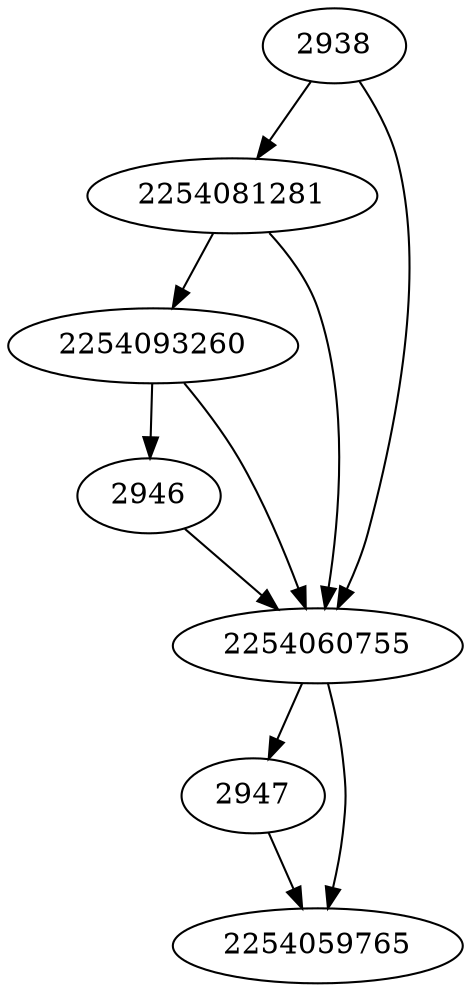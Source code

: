 strict digraph  {
2254081281;
2946;
2947;
2254093260;
2254060755;
2254059765;
2938;
2254081281 -> 2254093260;
2254081281 -> 2254060755;
2946 -> 2254060755;
2947 -> 2254059765;
2254093260 -> 2946;
2254093260 -> 2254060755;
2254060755 -> 2947;
2254060755 -> 2254059765;
2938 -> 2254081281;
2938 -> 2254060755;
}
